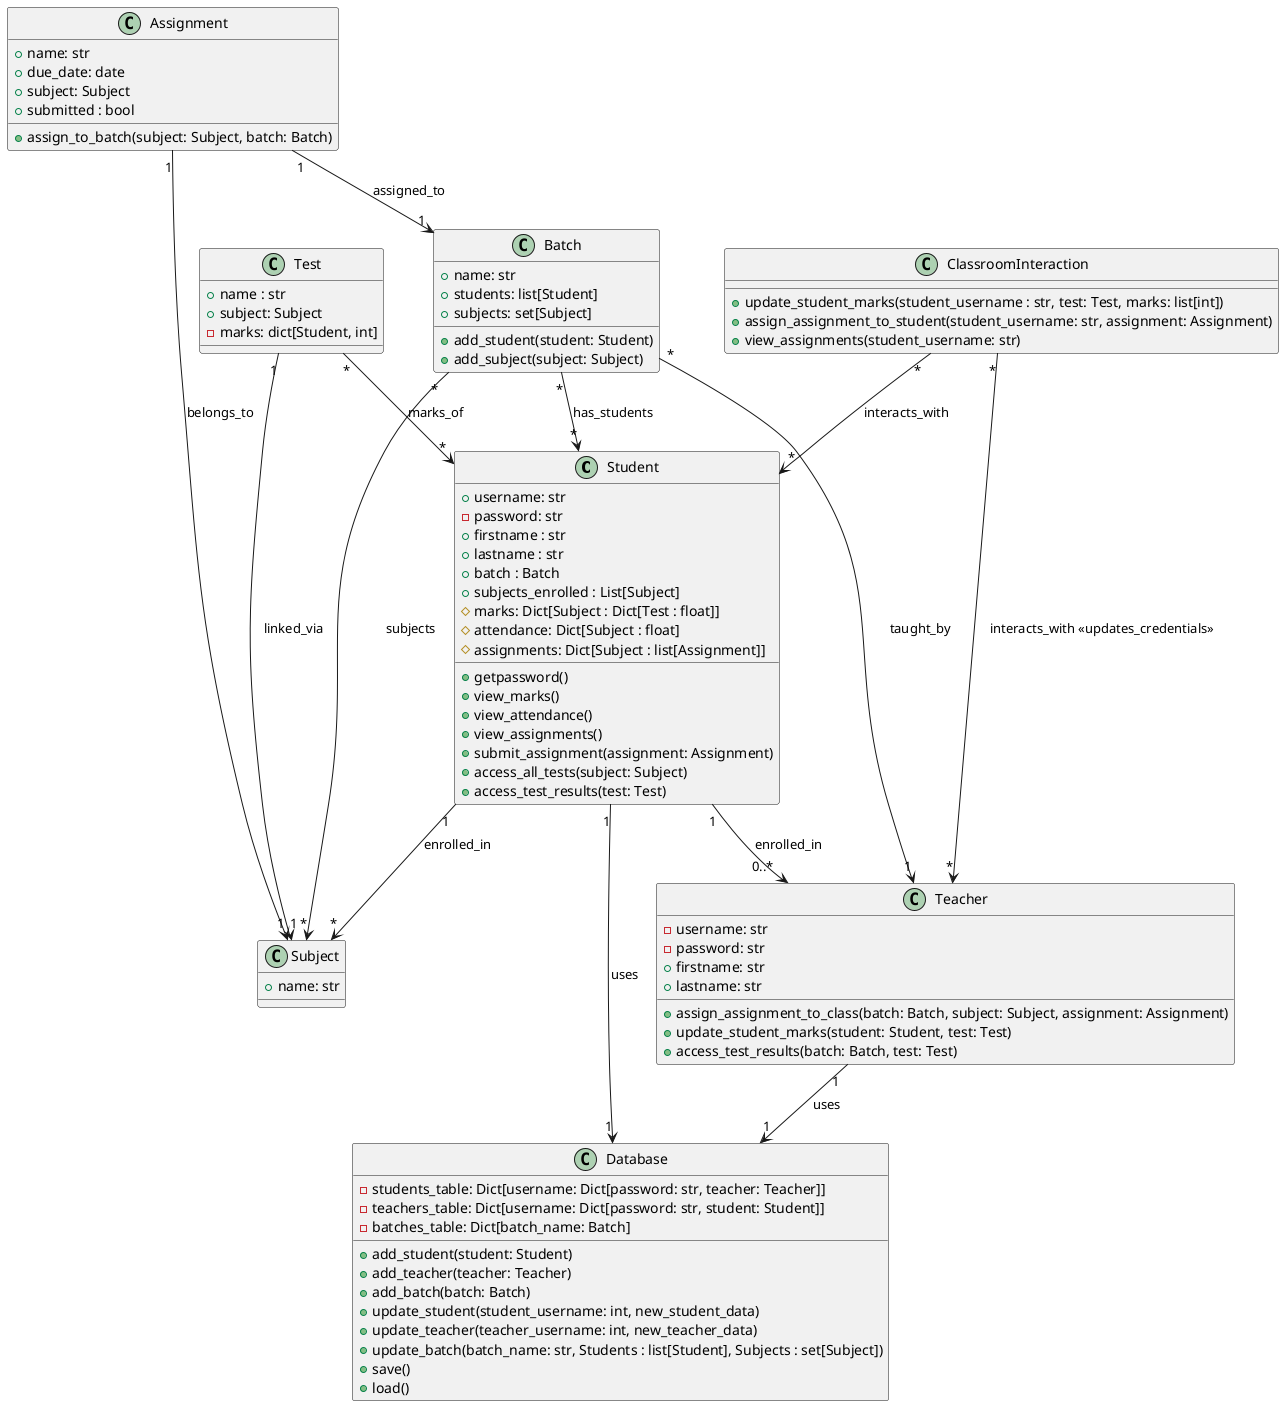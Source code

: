@startuml
class Student {
    + username: str
    - password: str
    + firstname : str
    + lastname : str
    + batch : Batch
    + subjects_enrolled : List[Subject]
    # marks: Dict[Subject : Dict[Test : float]]
    # attendance: Dict[Subject : float]
    # assignments: Dict[Subject : list[Assignment]]
    + getpassword()
    + view_marks()
    + view_attendance()
    + view_assignments()
    + submit_assignment(assignment: Assignment)
    + access_all_tests(subject: Subject)
    + access_test_results(test: Test)
}

class Teacher {
    - username: str
    - password: str
    + firstname: str
    + lastname: str
    + assign_assignment_to_class(batch: Batch, subject: Subject, assignment: Assignment)
    + update_student_marks(student: Student, test: Test)
    + access_test_results(batch: Batch, test: Test)
}

class Subject {
    + name: str
}

class Batch {
    + name: str
    + students: list[Student]
    + subjects: set[Subject]
    + add_student(student: Student)
    + add_subject(subject: Subject)
}

class Assignment {
    + name: str
    + due_date: date
    + subject: Subject
    + submitted : bool
    + assign_to_batch(subject: Subject, batch: Batch)
}

class Test {
    + name : str
    + subject: Subject
    - marks: dict[Student, int]
}

class ClassroomInteraction {
    + update_student_marks(student_username : str, test: Test, marks: list[int])
    + assign_assignment_to_student(student_username: str, assignment: Assignment)
    + view_assignments(student_username: str)
}

class Database {
    - students_table: Dict[username: Dict[password: str, teacher: Teacher]]
    - teachers_table: Dict[username: Dict[password: str, student: Student]]
    - batches_table: Dict[batch_name: Batch]
    + add_student(student: Student)
    + add_teacher(teacher: Teacher)
    + add_batch(batch: Batch)
    + update_student(student_username: int, new_student_data)
    + update_teacher(teacher_username: int, new_teacher_data)
    + update_batch(batch_name: str, Students : list[Student], Subjects : set[Subject])
    + save()
    + load()
}

Student "1" --> "0..*" Teacher : enrolled_in
Student "1" --> "1" Database : uses
Teacher "1" --> "1" Database : uses
Student "1" --> "*" Subject : enrolled_in
Batch "*" --> "1" Teacher : taught_by
Batch "*" --> "*" Student : has_students
Batch "*" --> "*" Subject : subjects
Assignment "1" --> "1" Subject : belongs_to
Assignment "1" --> "1" Batch : assigned_to
Test "1" --> "1" Subject : linked_via
Test "*" --> "*" Student : marks_of
ClassroomInteraction "*" --> "*" Teacher : interacts_with <<updates_credentials>>
ClassroomInteraction "*" --> "*" Student : interacts_with
@enduml